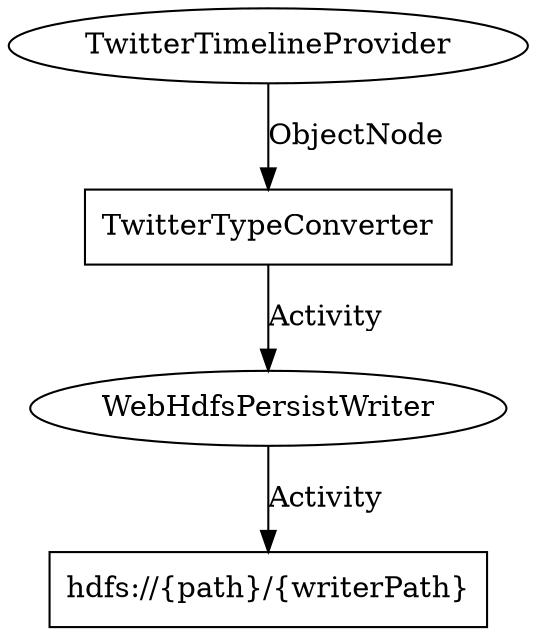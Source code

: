 digraph g {

  //providers
  TwitterTimelineProvider [label="TwitterTimelineProvider",shape=ellipse,URL="https://github.com/apache/incubator-streams/blob/master/streams-contrib/streams-provider-twitter/src/main/java/org/apache/streams/twitter/provider/TwitterTimelineProvider.java"];

  //processors
  TwitterTypeConverter [label="TwitterTypeConverter",shape=box,URL="https://github.com/apache/incubator-streams/blob/master/streams-contrib/streams-provider-twitter/src/main/java/org/apache/streams/twitter/processor/TwitterTypeConverter.java"];
  
  //persisters
  WebHdfsPersistWriter [label="WebHdfsPersistWriter",shape=ellipse,URL="https://github.com/apache/incubator-streams/blob/master/streams-contrib/streams-persist-hdfs/src/main/java/org/apache/streams/hdfs/WebHdfsPersistWriter.java"];
  
  //data
  hdfs [label="hdfs://{path}/{writerPath}",shape=box];
 
  //stream
  TwitterTimelineProvider -> TwitterTypeConverter [label="ObjectNode"];
  TwitterTypeConverter -> WebHdfsPersistWriter [label="Activity",URL="https://github.com/apache/incubator-streams/blob/master/streams-pojo/src/main/jsonschema/org/apache/streams/pojo/json/activity.json"];
  
  WebHdfsPersistWriter -> hdfs [label="Activity",URL="https://github.com/apache/incubator-streams/blob/master/streams-pojo/src/main/jsonschema/org/apache/streams/pojo/json/activity.json"];

}